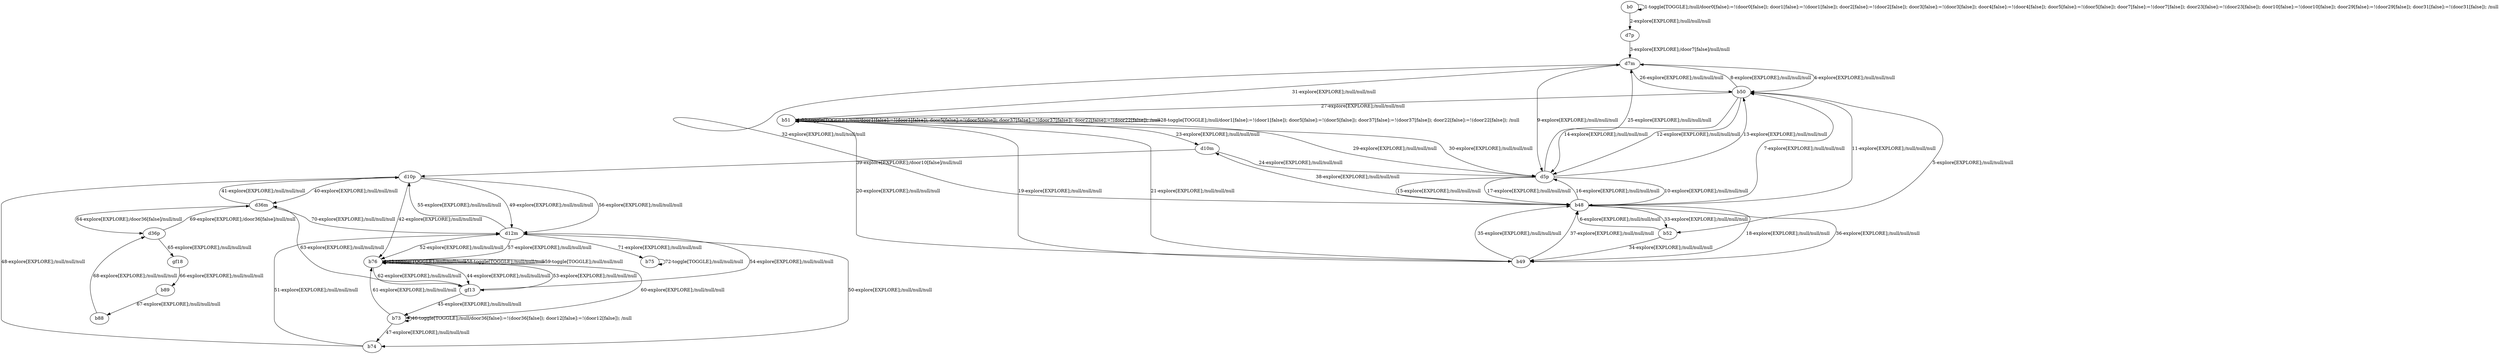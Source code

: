 # Total number of goals covered by this test: 13
# b76 --> b73
# b75 --> b75
# d36p --> d36m
# b74 --> d10p
# b89 --> b88
# d10p --> d36m
# b73 --> b74
# gf18 --> b89
# b73 --> b76
# b88 --> d36p
# d36m --> d36p
# d12m --> b74
# d36p --> gf18

digraph g {
"b0" -> "b0" [label = "1-toggle[TOGGLE];/null/door0[false]:=!(door0[false]); door1[false]:=!(door1[false]); door2[false]:=!(door2[false]); door3[false]:=!(door3[false]); door4[false]:=!(door4[false]); door5[false]:=!(door5[false]); door7[false]:=!(door7[false]); door23[false]:=!(door23[false]); door10[false]:=!(door10[false]); door29[false]:=!(door29[false]); door31[false]:=!(door31[false]); /null"];
"b0" -> "d7p" [label = "2-explore[EXPLORE];/null/null/null"];
"d7p" -> "d7m" [label = "3-explore[EXPLORE];/door7[false]/null/null"];
"d7m" -> "b50" [label = "4-explore[EXPLORE];/null/null/null"];
"b50" -> "b52" [label = "5-explore[EXPLORE];/null/null/null"];
"b52" -> "b48" [label = "6-explore[EXPLORE];/null/null/null"];
"b48" -> "b50" [label = "7-explore[EXPLORE];/null/null/null"];
"b50" -> "d7m" [label = "8-explore[EXPLORE];/null/null/null"];
"d7m" -> "d5p" [label = "9-explore[EXPLORE];/null/null/null"];
"d5p" -> "b48" [label = "10-explore[EXPLORE];/null/null/null"];
"b48" -> "b50" [label = "11-explore[EXPLORE];/null/null/null"];
"b50" -> "d5p" [label = "12-explore[EXPLORE];/null/null/null"];
"d5p" -> "b50" [label = "13-explore[EXPLORE];/null/null/null"];
"b50" -> "d5p" [label = "14-explore[EXPLORE];/null/null/null"];
"d5p" -> "b48" [label = "15-explore[EXPLORE];/null/null/null"];
"b48" -> "d5p" [label = "16-explore[EXPLORE];/null/null/null"];
"d5p" -> "b48" [label = "17-explore[EXPLORE];/null/null/null"];
"b48" -> "b49" [label = "18-explore[EXPLORE];/null/null/null"];
"b49" -> "b51" [label = "19-explore[EXPLORE];/null/null/null"];
"b51" -> "b49" [label = "20-explore[EXPLORE];/null/null/null"];
"b49" -> "b51" [label = "21-explore[EXPLORE];/null/null/null"];
"b51" -> "b51" [label = "22-toggle[TOGGLE];/null/door1[false]:=!(door1[false]); door5[false]:=!(door5[false]); door37[false]:=!(door37[false]); door22[false]:=!(door22[false]); /null"];
"b51" -> "d10m" [label = "23-explore[EXPLORE];/null/null/null"];
"d10m" -> "d5p" [label = "24-explore[EXPLORE];/null/null/null"];
"d5p" -> "d7m" [label = "25-explore[EXPLORE];/null/null/null"];
"d7m" -> "b50" [label = "26-explore[EXPLORE];/null/null/null"];
"b50" -> "b51" [label = "27-explore[EXPLORE];/null/null/null"];
"b51" -> "b51" [label = "28-toggle[TOGGLE];/null/door1[false]:=!(door1[false]); door5[false]:=!(door5[false]); door37[false]:=!(door37[false]); door22[false]:=!(door22[false]); /null"];
"b51" -> "d5p" [label = "29-explore[EXPLORE];/null/null/null"];
"d5p" -> "b51" [label = "30-explore[EXPLORE];/null/null/null"];
"b51" -> "d7m" [label = "31-explore[EXPLORE];/null/null/null"];
"d7m" -> "b48" [label = "32-explore[EXPLORE];/null/null/null"];
"b48" -> "b52" [label = "33-explore[EXPLORE];/null/null/null"];
"b52" -> "b49" [label = "34-explore[EXPLORE];/null/null/null"];
"b49" -> "b48" [label = "35-explore[EXPLORE];/null/null/null"];
"b48" -> "b49" [label = "36-explore[EXPLORE];/null/null/null"];
"b49" -> "b48" [label = "37-explore[EXPLORE];/null/null/null"];
"b48" -> "d10m" [label = "38-explore[EXPLORE];/null/null/null"];
"d10m" -> "d10p" [label = "39-explore[EXPLORE];/door10[false]/null/null"];
"d10p" -> "d36m" [label = "40-explore[EXPLORE];/null/null/null"];
"d36m" -> "d10p" [label = "41-explore[EXPLORE];/null/null/null"];
"d10p" -> "b76" [label = "42-explore[EXPLORE];/null/null/null"];
"b76" -> "b76" [label = "43-toggle[TOGGLE];/null/null/null"];
"b76" -> "gf13" [label = "44-explore[EXPLORE];/null/null/null"];
"gf13" -> "b73" [label = "45-explore[EXPLORE];/null/null/null"];
"b73" -> "b73" [label = "46-toggle[TOGGLE];/null/door36[false]:=!(door36[false]); door12[false]:=!(door12[false]); /null"];
"b73" -> "b74" [label = "47-explore[EXPLORE];/null/null/null"];
"b74" -> "d10p" [label = "48-explore[EXPLORE];/null/null/null"];
"d10p" -> "d12m" [label = "49-explore[EXPLORE];/null/null/null"];
"d12m" -> "b74" [label = "50-explore[EXPLORE];/null/null/null"];
"b74" -> "d12m" [label = "51-explore[EXPLORE];/null/null/null"];
"d12m" -> "b76" [label = "52-explore[EXPLORE];/null/null/null"];
"b76" -> "gf13" [label = "53-explore[EXPLORE];/null/null/null"];
"gf13" -> "d12m" [label = "54-explore[EXPLORE];/null/null/null"];
"d12m" -> "d10p" [label = "55-explore[EXPLORE];/null/null/null"];
"d10p" -> "d12m" [label = "56-explore[EXPLORE];/null/null/null"];
"d12m" -> "b76" [label = "57-explore[EXPLORE];/null/null/null"];
"b76" -> "b76" [label = "58-toggle[TOGGLE];/null/null/null"];
"b76" -> "b76" [label = "59-toggle[TOGGLE];/null/null/null"];
"b76" -> "b73" [label = "60-explore[EXPLORE];/null/null/null"];
"b73" -> "b76" [label = "61-explore[EXPLORE];/null/null/null"];
"b76" -> "gf13" [label = "62-explore[EXPLORE];/null/null/null"];
"gf13" -> "d36m" [label = "63-explore[EXPLORE];/null/null/null"];
"d36m" -> "d36p" [label = "64-explore[EXPLORE];/door36[false]/null/null"];
"d36p" -> "gf18" [label = "65-explore[EXPLORE];/null/null/null"];
"gf18" -> "b89" [label = "66-explore[EXPLORE];/null/null/null"];
"b89" -> "b88" [label = "67-explore[EXPLORE];/null/null/null"];
"b88" -> "d36p" [label = "68-explore[EXPLORE];/null/null/null"];
"d36p" -> "d36m" [label = "69-explore[EXPLORE];/door36[false]/null/null"];
"d36m" -> "d12m" [label = "70-explore[EXPLORE];/null/null/null"];
"d12m" -> "b75" [label = "71-explore[EXPLORE];/null/null/null"];
"b75" -> "b75" [label = "72-toggle[TOGGLE];/null/null/null"];
}